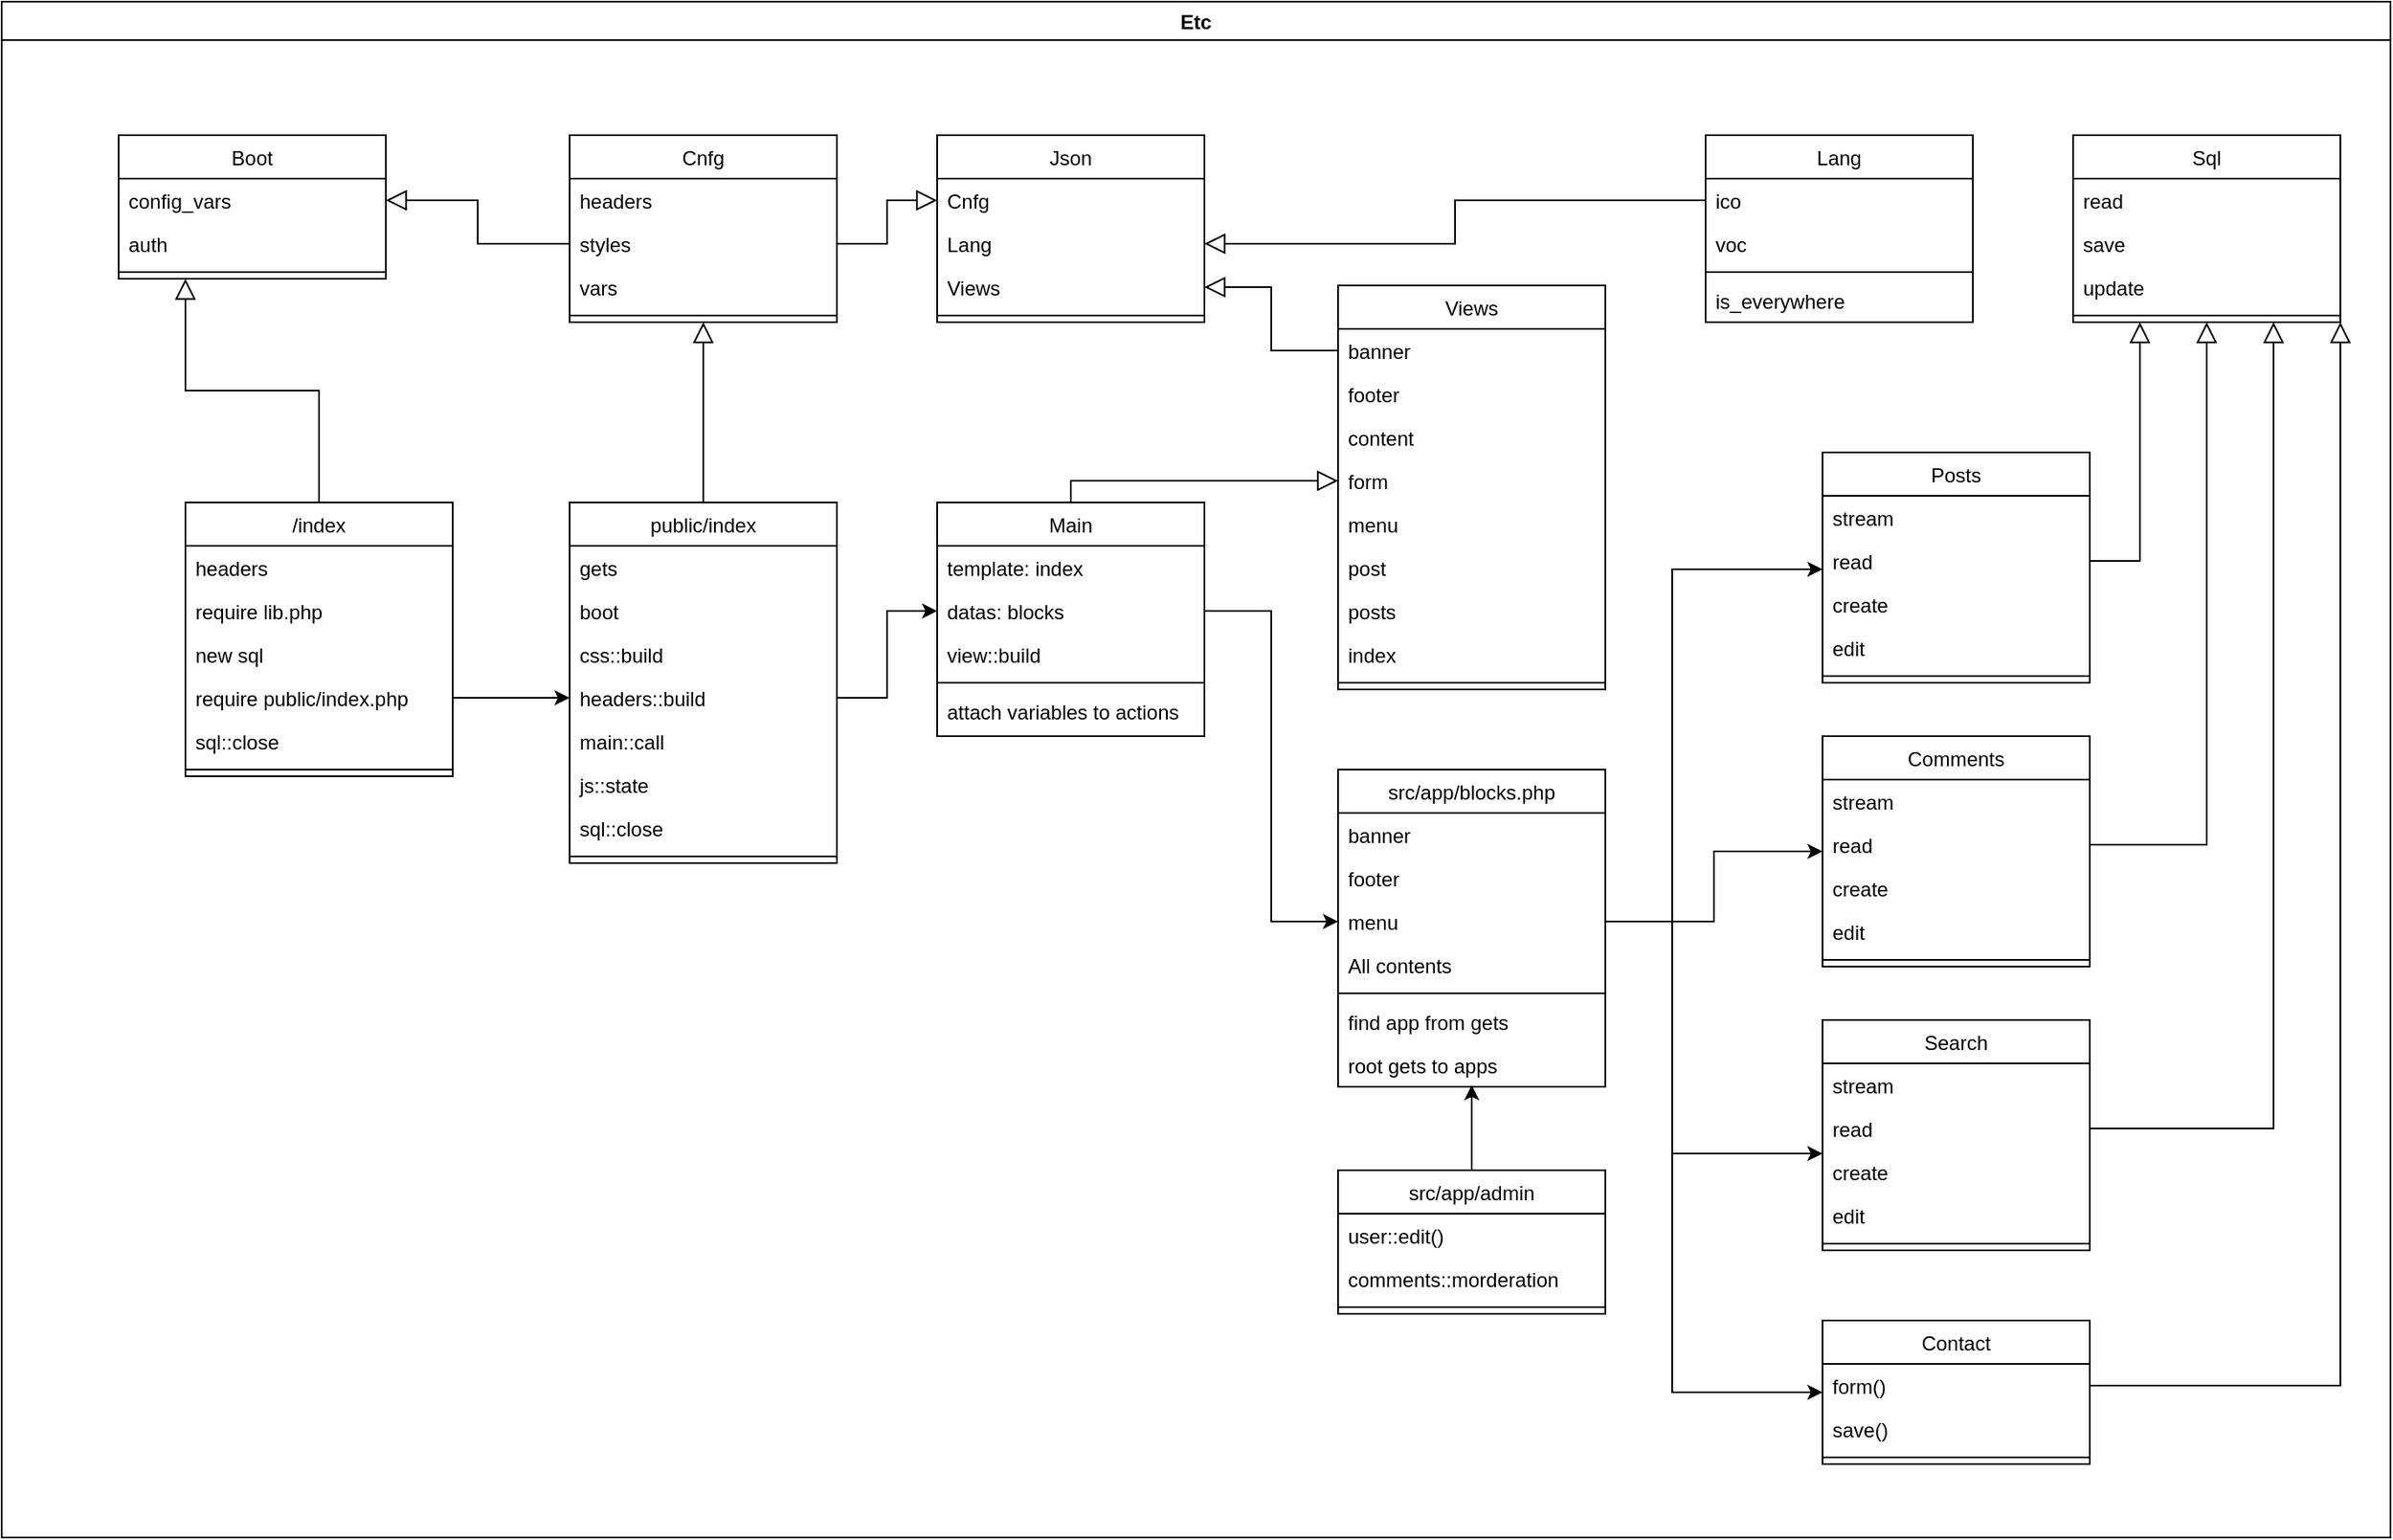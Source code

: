 <mxfile version="21.6.8" type="device">
  <diagram id="C5RBs43oDa-KdzZeNtuy" name="Page-1">
    <mxGraphModel dx="2598" dy="998" grid="1" gridSize="10" guides="1" tooltips="1" connect="1" arrows="1" fold="1" page="1" pageScale="1" pageWidth="827" pageHeight="1169" math="0" shadow="0">
      <root>
        <mxCell id="WIyWlLk6GJQsqaUBKTNV-0" />
        <mxCell id="WIyWlLk6GJQsqaUBKTNV-1" parent="WIyWlLk6GJQsqaUBKTNV-0" />
        <mxCell id="5dLH2-bOq6MJYjy3w7BF-143" value="/index" style="swimlane;fontStyle=0;align=center;verticalAlign=top;childLayout=stackLayout;horizontal=1;startSize=26;horizontalStack=0;resizeParent=1;resizeLast=0;collapsible=1;marginBottom=0;rounded=0;shadow=0;strokeWidth=1;" parent="WIyWlLk6GJQsqaUBKTNV-1" vertex="1">
          <mxGeometry x="-610" y="890" width="160" height="164" as="geometry">
            <mxRectangle x="550" y="140" width="160" height="26" as="alternateBounds" />
          </mxGeometry>
        </mxCell>
        <mxCell id="5dLH2-bOq6MJYjy3w7BF-144" value="headers" style="text;align=left;verticalAlign=top;spacingLeft=4;spacingRight=4;overflow=hidden;rotatable=0;points=[[0,0.5],[1,0.5]];portConstraint=eastwest;" parent="5dLH2-bOq6MJYjy3w7BF-143" vertex="1">
          <mxGeometry y="26" width="160" height="26" as="geometry" />
        </mxCell>
        <mxCell id="5dLH2-bOq6MJYjy3w7BF-145" value="require lib.php" style="text;align=left;verticalAlign=top;spacingLeft=4;spacingRight=4;overflow=hidden;rotatable=0;points=[[0,0.5],[1,0.5]];portConstraint=eastwest;" parent="5dLH2-bOq6MJYjy3w7BF-143" vertex="1">
          <mxGeometry y="52" width="160" height="26" as="geometry" />
        </mxCell>
        <mxCell id="5dLH2-bOq6MJYjy3w7BF-146" value="new sql" style="text;align=left;verticalAlign=top;spacingLeft=4;spacingRight=4;overflow=hidden;rotatable=0;points=[[0,0.5],[1,0.5]];portConstraint=eastwest;rounded=0;shadow=0;html=0;" parent="5dLH2-bOq6MJYjy3w7BF-143" vertex="1">
          <mxGeometry y="78" width="160" height="26" as="geometry" />
        </mxCell>
        <mxCell id="5dLH2-bOq6MJYjy3w7BF-147" value="require public/index.php" style="text;align=left;verticalAlign=top;spacingLeft=4;spacingRight=4;overflow=hidden;rotatable=0;points=[[0,0.5],[1,0.5]];portConstraint=eastwest;rounded=0;shadow=0;html=0;" parent="5dLH2-bOq6MJYjy3w7BF-143" vertex="1">
          <mxGeometry y="104" width="160" height="26" as="geometry" />
        </mxCell>
        <mxCell id="5dLH2-bOq6MJYjy3w7BF-160" value="sql::close" style="text;align=left;verticalAlign=top;spacingLeft=4;spacingRight=4;overflow=hidden;rotatable=0;points=[[0,0.5],[1,0.5]];portConstraint=eastwest;rounded=0;shadow=0;html=0;" parent="5dLH2-bOq6MJYjy3w7BF-143" vertex="1">
          <mxGeometry y="130" width="160" height="26" as="geometry" />
        </mxCell>
        <mxCell id="5dLH2-bOq6MJYjy3w7BF-152" value="" style="line;html=1;strokeWidth=1;align=left;verticalAlign=middle;spacingTop=-1;spacingLeft=3;spacingRight=3;rotatable=0;labelPosition=right;points=[];portConstraint=eastwest;" parent="5dLH2-bOq6MJYjy3w7BF-143" vertex="1">
          <mxGeometry y="156" width="160" height="8" as="geometry" />
        </mxCell>
        <mxCell id="5dLH2-bOq6MJYjy3w7BF-175" value="public/index" style="swimlane;fontStyle=0;align=center;verticalAlign=top;childLayout=stackLayout;horizontal=1;startSize=26;horizontalStack=0;resizeParent=1;resizeLast=0;collapsible=1;marginBottom=0;rounded=0;shadow=0;strokeWidth=1;" parent="WIyWlLk6GJQsqaUBKTNV-1" vertex="1">
          <mxGeometry x="-380" y="890" width="160" height="216" as="geometry">
            <mxRectangle x="550" y="140" width="160" height="26" as="alternateBounds" />
          </mxGeometry>
        </mxCell>
        <mxCell id="5dLH2-bOq6MJYjy3w7BF-176" value="gets" style="text;align=left;verticalAlign=top;spacingLeft=4;spacingRight=4;overflow=hidden;rotatable=0;points=[[0,0.5],[1,0.5]];portConstraint=eastwest;" parent="5dLH2-bOq6MJYjy3w7BF-175" vertex="1">
          <mxGeometry y="26" width="160" height="26" as="geometry" />
        </mxCell>
        <mxCell id="5dLH2-bOq6MJYjy3w7BF-177" value="boot" style="text;align=left;verticalAlign=top;spacingLeft=4;spacingRight=4;overflow=hidden;rotatable=0;points=[[0,0.5],[1,0.5]];portConstraint=eastwest;" parent="5dLH2-bOq6MJYjy3w7BF-175" vertex="1">
          <mxGeometry y="52" width="160" height="26" as="geometry" />
        </mxCell>
        <mxCell id="5dLH2-bOq6MJYjy3w7BF-178" value="css::build" style="text;align=left;verticalAlign=top;spacingLeft=4;spacingRight=4;overflow=hidden;rotatable=0;points=[[0,0.5],[1,0.5]];portConstraint=eastwest;rounded=0;shadow=0;html=0;" parent="5dLH2-bOq6MJYjy3w7BF-175" vertex="1">
          <mxGeometry y="78" width="160" height="26" as="geometry" />
        </mxCell>
        <mxCell id="5dLH2-bOq6MJYjy3w7BF-179" value="headers::build" style="text;align=left;verticalAlign=top;spacingLeft=4;spacingRight=4;overflow=hidden;rotatable=0;points=[[0,0.5],[1,0.5]];portConstraint=eastwest;rounded=0;shadow=0;html=0;" parent="5dLH2-bOq6MJYjy3w7BF-175" vertex="1">
          <mxGeometry y="104" width="160" height="26" as="geometry" />
        </mxCell>
        <mxCell id="5dLH2-bOq6MJYjy3w7BF-180" value="main::call" style="text;align=left;verticalAlign=top;spacingLeft=4;spacingRight=4;overflow=hidden;rotatable=0;points=[[0,0.5],[1,0.5]];portConstraint=eastwest;rounded=0;shadow=0;html=0;" parent="5dLH2-bOq6MJYjy3w7BF-175" vertex="1">
          <mxGeometry y="130" width="160" height="26" as="geometry" />
        </mxCell>
        <mxCell id="5dLH2-bOq6MJYjy3w7BF-181" value="js::state" style="text;align=left;verticalAlign=top;spacingLeft=4;spacingRight=4;overflow=hidden;rotatable=0;points=[[0,0.5],[1,0.5]];portConstraint=eastwest;rounded=0;shadow=0;html=0;" parent="5dLH2-bOq6MJYjy3w7BF-175" vertex="1">
          <mxGeometry y="156" width="160" height="26" as="geometry" />
        </mxCell>
        <mxCell id="5dLH2-bOq6MJYjy3w7BF-182" value="sql::close" style="text;align=left;verticalAlign=top;spacingLeft=4;spacingRight=4;overflow=hidden;rotatable=0;points=[[0,0.5],[1,0.5]];portConstraint=eastwest;rounded=0;shadow=0;html=0;" parent="5dLH2-bOq6MJYjy3w7BF-175" vertex="1">
          <mxGeometry y="182" width="160" height="26" as="geometry" />
        </mxCell>
        <mxCell id="5dLH2-bOq6MJYjy3w7BF-183" value="" style="line;html=1;strokeWidth=1;align=left;verticalAlign=middle;spacingTop=-1;spacingLeft=3;spacingRight=3;rotatable=0;labelPosition=right;points=[];portConstraint=eastwest;" parent="5dLH2-bOq6MJYjy3w7BF-175" vertex="1">
          <mxGeometry y="208" width="160" height="8" as="geometry" />
        </mxCell>
        <mxCell id="5dLH2-bOq6MJYjy3w7BF-184" value="Posts" style="swimlane;fontStyle=0;align=center;verticalAlign=top;childLayout=stackLayout;horizontal=1;startSize=26;horizontalStack=0;resizeParent=1;resizeLast=0;collapsible=1;marginBottom=0;rounded=0;shadow=0;strokeWidth=1;" parent="WIyWlLk6GJQsqaUBKTNV-1" vertex="1">
          <mxGeometry x="370" y="860" width="160" height="138" as="geometry">
            <mxRectangle x="550" y="140" width="160" height="26" as="alternateBounds" />
          </mxGeometry>
        </mxCell>
        <mxCell id="5dLH2-bOq6MJYjy3w7BF-185" value="stream" style="text;align=left;verticalAlign=top;spacingLeft=4;spacingRight=4;overflow=hidden;rotatable=0;points=[[0,0.5],[1,0.5]];portConstraint=eastwest;" parent="5dLH2-bOq6MJYjy3w7BF-184" vertex="1">
          <mxGeometry y="26" width="160" height="26" as="geometry" />
        </mxCell>
        <mxCell id="5dLH2-bOq6MJYjy3w7BF-215" value="read" style="text;align=left;verticalAlign=top;spacingLeft=4;spacingRight=4;overflow=hidden;rotatable=0;points=[[0,0.5],[1,0.5]];portConstraint=eastwest;" parent="5dLH2-bOq6MJYjy3w7BF-184" vertex="1">
          <mxGeometry y="52" width="160" height="26" as="geometry" />
        </mxCell>
        <mxCell id="5dLH2-bOq6MJYjy3w7BF-216" value="create" style="text;align=left;verticalAlign=top;spacingLeft=4;spacingRight=4;overflow=hidden;rotatable=0;points=[[0,0.5],[1,0.5]];portConstraint=eastwest;" parent="5dLH2-bOq6MJYjy3w7BF-184" vertex="1">
          <mxGeometry y="78" width="160" height="26" as="geometry" />
        </mxCell>
        <mxCell id="5dLH2-bOq6MJYjy3w7BF-217" value="edit" style="text;align=left;verticalAlign=top;spacingLeft=4;spacingRight=4;overflow=hidden;rotatable=0;points=[[0,0.5],[1,0.5]];portConstraint=eastwest;" parent="5dLH2-bOq6MJYjy3w7BF-184" vertex="1">
          <mxGeometry y="104" width="160" height="26" as="geometry" />
        </mxCell>
        <mxCell id="5dLH2-bOq6MJYjy3w7BF-187" value="" style="line;html=1;strokeWidth=1;align=left;verticalAlign=middle;spacingTop=-1;spacingLeft=3;spacingRight=3;rotatable=0;labelPosition=right;points=[];portConstraint=eastwest;" parent="5dLH2-bOq6MJYjy3w7BF-184" vertex="1">
          <mxGeometry y="130" width="160" height="8" as="geometry" />
        </mxCell>
        <mxCell id="5dLH2-bOq6MJYjy3w7BF-211" value="Contact" style="swimlane;fontStyle=0;align=center;verticalAlign=top;childLayout=stackLayout;horizontal=1;startSize=26;horizontalStack=0;resizeParent=1;resizeLast=0;collapsible=1;marginBottom=0;rounded=0;shadow=0;strokeWidth=1;" parent="WIyWlLk6GJQsqaUBKTNV-1" vertex="1">
          <mxGeometry x="370" y="1380" width="160" height="86" as="geometry">
            <mxRectangle x="550" y="140" width="160" height="26" as="alternateBounds" />
          </mxGeometry>
        </mxCell>
        <mxCell id="5dLH2-bOq6MJYjy3w7BF-212" value="form()" style="text;align=left;verticalAlign=top;spacingLeft=4;spacingRight=4;overflow=hidden;rotatable=0;points=[[0,0.5],[1,0.5]];portConstraint=eastwest;" parent="5dLH2-bOq6MJYjy3w7BF-211" vertex="1">
          <mxGeometry y="26" width="160" height="26" as="geometry" />
        </mxCell>
        <mxCell id="5dLH2-bOq6MJYjy3w7BF-213" value="save()" style="text;align=left;verticalAlign=top;spacingLeft=4;spacingRight=4;overflow=hidden;rotatable=0;points=[[0,0.5],[1,0.5]];portConstraint=eastwest;" parent="5dLH2-bOq6MJYjy3w7BF-211" vertex="1">
          <mxGeometry y="52" width="160" height="26" as="geometry" />
        </mxCell>
        <mxCell id="5dLH2-bOq6MJYjy3w7BF-214" value="" style="line;html=1;strokeWidth=1;align=left;verticalAlign=middle;spacingTop=-1;spacingLeft=3;spacingRight=3;rotatable=0;labelPosition=right;points=[];portConstraint=eastwest;" parent="5dLH2-bOq6MJYjy3w7BF-211" vertex="1">
          <mxGeometry y="78" width="160" height="8" as="geometry" />
        </mxCell>
        <mxCell id="5dLH2-bOq6MJYjy3w7BF-244" style="edgeStyle=orthogonalEdgeStyle;rounded=0;orthogonalLoop=1;jettySize=auto;html=1;exitX=1;exitY=0.5;exitDx=0;exitDy=0;entryX=0;entryY=0.5;entryDx=0;entryDy=0;" parent="WIyWlLk6GJQsqaUBKTNV-1" source="5dLH2-bOq6MJYjy3w7BF-179" target="5dLH2-bOq6MJYjy3w7BF-155" edge="1">
          <mxGeometry relative="1" as="geometry" />
        </mxCell>
        <mxCell id="5dLH2-bOq6MJYjy3w7BF-247" value="Comments" style="swimlane;fontStyle=0;align=center;verticalAlign=top;childLayout=stackLayout;horizontal=1;startSize=26;horizontalStack=0;resizeParent=1;resizeLast=0;collapsible=1;marginBottom=0;rounded=0;shadow=0;strokeWidth=1;" parent="WIyWlLk6GJQsqaUBKTNV-1" vertex="1">
          <mxGeometry x="370" y="1030" width="160" height="138" as="geometry">
            <mxRectangle x="550" y="140" width="160" height="26" as="alternateBounds" />
          </mxGeometry>
        </mxCell>
        <mxCell id="5dLH2-bOq6MJYjy3w7BF-248" value="stream" style="text;align=left;verticalAlign=top;spacingLeft=4;spacingRight=4;overflow=hidden;rotatable=0;points=[[0,0.5],[1,0.5]];portConstraint=eastwest;" parent="5dLH2-bOq6MJYjy3w7BF-247" vertex="1">
          <mxGeometry y="26" width="160" height="26" as="geometry" />
        </mxCell>
        <mxCell id="5dLH2-bOq6MJYjy3w7BF-249" value="read" style="text;align=left;verticalAlign=top;spacingLeft=4;spacingRight=4;overflow=hidden;rotatable=0;points=[[0,0.5],[1,0.5]];portConstraint=eastwest;" parent="5dLH2-bOq6MJYjy3w7BF-247" vertex="1">
          <mxGeometry y="52" width="160" height="26" as="geometry" />
        </mxCell>
        <mxCell id="5dLH2-bOq6MJYjy3w7BF-250" value="create" style="text;align=left;verticalAlign=top;spacingLeft=4;spacingRight=4;overflow=hidden;rotatable=0;points=[[0,0.5],[1,0.5]];portConstraint=eastwest;" parent="5dLH2-bOq6MJYjy3w7BF-247" vertex="1">
          <mxGeometry y="78" width="160" height="26" as="geometry" />
        </mxCell>
        <mxCell id="5dLH2-bOq6MJYjy3w7BF-251" value="edit" style="text;align=left;verticalAlign=top;spacingLeft=4;spacingRight=4;overflow=hidden;rotatable=0;points=[[0,0.5],[1,0.5]];portConstraint=eastwest;" parent="5dLH2-bOq6MJYjy3w7BF-247" vertex="1">
          <mxGeometry y="104" width="160" height="26" as="geometry" />
        </mxCell>
        <mxCell id="5dLH2-bOq6MJYjy3w7BF-252" value="" style="line;html=1;strokeWidth=1;align=left;verticalAlign=middle;spacingTop=-1;spacingLeft=3;spacingRight=3;rotatable=0;labelPosition=right;points=[];portConstraint=eastwest;" parent="5dLH2-bOq6MJYjy3w7BF-247" vertex="1">
          <mxGeometry y="130" width="160" height="8" as="geometry" />
        </mxCell>
        <mxCell id="5dLH2-bOq6MJYjy3w7BF-253" value="Search" style="swimlane;fontStyle=0;align=center;verticalAlign=top;childLayout=stackLayout;horizontal=1;startSize=26;horizontalStack=0;resizeParent=1;resizeLast=0;collapsible=1;marginBottom=0;rounded=0;shadow=0;strokeWidth=1;" parent="WIyWlLk6GJQsqaUBKTNV-1" vertex="1">
          <mxGeometry x="370" y="1200" width="160" height="138" as="geometry">
            <mxRectangle x="550" y="140" width="160" height="26" as="alternateBounds" />
          </mxGeometry>
        </mxCell>
        <mxCell id="5dLH2-bOq6MJYjy3w7BF-254" value="stream" style="text;align=left;verticalAlign=top;spacingLeft=4;spacingRight=4;overflow=hidden;rotatable=0;points=[[0,0.5],[1,0.5]];portConstraint=eastwest;" parent="5dLH2-bOq6MJYjy3w7BF-253" vertex="1">
          <mxGeometry y="26" width="160" height="26" as="geometry" />
        </mxCell>
        <mxCell id="5dLH2-bOq6MJYjy3w7BF-255" value="read" style="text;align=left;verticalAlign=top;spacingLeft=4;spacingRight=4;overflow=hidden;rotatable=0;points=[[0,0.5],[1,0.5]];portConstraint=eastwest;" parent="5dLH2-bOq6MJYjy3w7BF-253" vertex="1">
          <mxGeometry y="52" width="160" height="26" as="geometry" />
        </mxCell>
        <mxCell id="5dLH2-bOq6MJYjy3w7BF-256" value="create" style="text;align=left;verticalAlign=top;spacingLeft=4;spacingRight=4;overflow=hidden;rotatable=0;points=[[0,0.5],[1,0.5]];portConstraint=eastwest;" parent="5dLH2-bOq6MJYjy3w7BF-253" vertex="1">
          <mxGeometry y="78" width="160" height="26" as="geometry" />
        </mxCell>
        <mxCell id="5dLH2-bOq6MJYjy3w7BF-257" value="edit" style="text;align=left;verticalAlign=top;spacingLeft=4;spacingRight=4;overflow=hidden;rotatable=0;points=[[0,0.5],[1,0.5]];portConstraint=eastwest;" parent="5dLH2-bOq6MJYjy3w7BF-253" vertex="1">
          <mxGeometry y="104" width="160" height="26" as="geometry" />
        </mxCell>
        <mxCell id="5dLH2-bOq6MJYjy3w7BF-258" value="" style="line;html=1;strokeWidth=1;align=left;verticalAlign=middle;spacingTop=-1;spacingLeft=3;spacingRight=3;rotatable=0;labelPosition=right;points=[];portConstraint=eastwest;" parent="5dLH2-bOq6MJYjy3w7BF-253" vertex="1">
          <mxGeometry y="130" width="160" height="8" as="geometry" />
        </mxCell>
        <mxCell id="5dLH2-bOq6MJYjy3w7BF-272" value="Etc" style="swimlane;" parent="WIyWlLk6GJQsqaUBKTNV-1" vertex="1">
          <mxGeometry x="-720" y="590" width="1430" height="920" as="geometry" />
        </mxCell>
        <mxCell id="5dLH2-bOq6MJYjy3w7BF-193" value="Cnfg" style="swimlane;fontStyle=0;align=center;verticalAlign=top;childLayout=stackLayout;horizontal=1;startSize=26;horizontalStack=0;resizeParent=1;resizeLast=0;collapsible=1;marginBottom=0;rounded=0;shadow=0;strokeWidth=1;" parent="5dLH2-bOq6MJYjy3w7BF-272" vertex="1">
          <mxGeometry x="340" y="80" width="160" height="112" as="geometry">
            <mxRectangle x="550" y="140" width="160" height="26" as="alternateBounds" />
          </mxGeometry>
        </mxCell>
        <mxCell id="5dLH2-bOq6MJYjy3w7BF-194" value="headers" style="text;align=left;verticalAlign=top;spacingLeft=4;spacingRight=4;overflow=hidden;rotatable=0;points=[[0,0.5],[1,0.5]];portConstraint=eastwest;" parent="5dLH2-bOq6MJYjy3w7BF-193" vertex="1">
          <mxGeometry y="26" width="160" height="26" as="geometry" />
        </mxCell>
        <mxCell id="5dLH2-bOq6MJYjy3w7BF-195" value="styles" style="text;align=left;verticalAlign=top;spacingLeft=4;spacingRight=4;overflow=hidden;rotatable=0;points=[[0,0.5],[1,0.5]];portConstraint=eastwest;" parent="5dLH2-bOq6MJYjy3w7BF-193" vertex="1">
          <mxGeometry y="52" width="160" height="26" as="geometry" />
        </mxCell>
        <mxCell id="5dLH2-bOq6MJYjy3w7BF-196" value="vars" style="text;align=left;verticalAlign=top;spacingLeft=4;spacingRight=4;overflow=hidden;rotatable=0;points=[[0,0.5],[1,0.5]];portConstraint=eastwest;" parent="5dLH2-bOq6MJYjy3w7BF-193" vertex="1">
          <mxGeometry y="78" width="160" height="26" as="geometry" />
        </mxCell>
        <mxCell id="5dLH2-bOq6MJYjy3w7BF-198" value="" style="line;html=1;strokeWidth=1;align=left;verticalAlign=middle;spacingTop=-1;spacingLeft=3;spacingRight=3;rotatable=0;labelPosition=right;points=[];portConstraint=eastwest;" parent="5dLH2-bOq6MJYjy3w7BF-193" vertex="1">
          <mxGeometry y="104" width="160" height="8" as="geometry" />
        </mxCell>
        <mxCell id="5dLH2-bOq6MJYjy3w7BF-201" value="Boot" style="swimlane;fontStyle=0;align=center;verticalAlign=top;childLayout=stackLayout;horizontal=1;startSize=26;horizontalStack=0;resizeParent=1;resizeLast=0;collapsible=1;marginBottom=0;rounded=0;shadow=0;strokeWidth=1;" parent="5dLH2-bOq6MJYjy3w7BF-272" vertex="1">
          <mxGeometry x="70" y="80" width="160" height="86" as="geometry">
            <mxRectangle x="550" y="140" width="160" height="26" as="alternateBounds" />
          </mxGeometry>
        </mxCell>
        <mxCell id="5dLH2-bOq6MJYjy3w7BF-202" value="config_vars" style="text;align=left;verticalAlign=top;spacingLeft=4;spacingRight=4;overflow=hidden;rotatable=0;points=[[0,0.5],[1,0.5]];portConstraint=eastwest;" parent="5dLH2-bOq6MJYjy3w7BF-201" vertex="1">
          <mxGeometry y="26" width="160" height="26" as="geometry" />
        </mxCell>
        <mxCell id="5dLH2-bOq6MJYjy3w7BF-203" value="auth" style="text;align=left;verticalAlign=top;spacingLeft=4;spacingRight=4;overflow=hidden;rotatable=0;points=[[0,0.5],[1,0.5]];portConstraint=eastwest;" parent="5dLH2-bOq6MJYjy3w7BF-201" vertex="1">
          <mxGeometry y="52" width="160" height="26" as="geometry" />
        </mxCell>
        <mxCell id="5dLH2-bOq6MJYjy3w7BF-206" value="" style="line;html=1;strokeWidth=1;align=left;verticalAlign=middle;spacingTop=-1;spacingLeft=3;spacingRight=3;rotatable=0;labelPosition=right;points=[];portConstraint=eastwest;" parent="5dLH2-bOq6MJYjy3w7BF-201" vertex="1">
          <mxGeometry y="78" width="160" height="8" as="geometry" />
        </mxCell>
        <mxCell id="gA1dtkjQvWWBu2WxYhhr-3" value="" style="endArrow=block;endSize=10;endFill=0;shadow=0;strokeWidth=1;rounded=0;edgeStyle=orthogonalEdgeStyle;elbow=vertical;exitX=0;exitY=0.5;exitDx=0;exitDy=0;entryX=1;entryY=0.5;entryDx=0;entryDy=0;" edge="1" parent="5dLH2-bOq6MJYjy3w7BF-272" source="5dLH2-bOq6MJYjy3w7BF-195" target="5dLH2-bOq6MJYjy3w7BF-202">
          <mxGeometry width="160" relative="1" as="geometry">
            <mxPoint x="236" y="-51" as="sourcePoint" />
            <mxPoint x="70" y="-183" as="targetPoint" />
          </mxGeometry>
        </mxCell>
        <mxCell id="gA1dtkjQvWWBu2WxYhhr-6" value="Json" style="swimlane;fontStyle=0;align=center;verticalAlign=top;childLayout=stackLayout;horizontal=1;startSize=26;horizontalStack=0;resizeParent=1;resizeLast=0;collapsible=1;marginBottom=0;rounded=0;shadow=0;strokeWidth=1;" vertex="1" parent="5dLH2-bOq6MJYjy3w7BF-272">
          <mxGeometry x="560" y="80" width="160" height="112" as="geometry">
            <mxRectangle x="550" y="140" width="160" height="26" as="alternateBounds" />
          </mxGeometry>
        </mxCell>
        <mxCell id="gA1dtkjQvWWBu2WxYhhr-7" value="Cnfg" style="text;align=left;verticalAlign=top;spacingLeft=4;spacingRight=4;overflow=hidden;rotatable=0;points=[[0,0.5],[1,0.5]];portConstraint=eastwest;" vertex="1" parent="gA1dtkjQvWWBu2WxYhhr-6">
          <mxGeometry y="26" width="160" height="26" as="geometry" />
        </mxCell>
        <mxCell id="gA1dtkjQvWWBu2WxYhhr-20" value="Lang" style="text;align=left;verticalAlign=top;spacingLeft=4;spacingRight=4;overflow=hidden;rotatable=0;points=[[0,0.5],[1,0.5]];portConstraint=eastwest;" vertex="1" parent="gA1dtkjQvWWBu2WxYhhr-6">
          <mxGeometry y="52" width="160" height="26" as="geometry" />
        </mxCell>
        <mxCell id="gA1dtkjQvWWBu2WxYhhr-21" value="Views" style="text;align=left;verticalAlign=top;spacingLeft=4;spacingRight=4;overflow=hidden;rotatable=0;points=[[0,0.5],[1,0.5]];portConstraint=eastwest;" vertex="1" parent="gA1dtkjQvWWBu2WxYhhr-6">
          <mxGeometry y="78" width="160" height="26" as="geometry" />
        </mxCell>
        <mxCell id="gA1dtkjQvWWBu2WxYhhr-8" value="" style="line;html=1;strokeWidth=1;align=left;verticalAlign=middle;spacingTop=-1;spacingLeft=3;spacingRight=3;rotatable=0;labelPosition=right;points=[];portConstraint=eastwest;" vertex="1" parent="gA1dtkjQvWWBu2WxYhhr-6">
          <mxGeometry y="104" width="160" height="8" as="geometry" />
        </mxCell>
        <mxCell id="gA1dtkjQvWWBu2WxYhhr-38" style="edgeStyle=orthogonalEdgeStyle;rounded=0;orthogonalLoop=1;jettySize=auto;html=1;entryX=0.5;entryY=0.962;entryDx=0;entryDy=0;entryPerimeter=0;" edge="1" parent="5dLH2-bOq6MJYjy3w7BF-272" source="gA1dtkjQvWWBu2WxYhhr-9" target="5dLH2-bOq6MJYjy3w7BF-186">
          <mxGeometry relative="1" as="geometry" />
        </mxCell>
        <mxCell id="gA1dtkjQvWWBu2WxYhhr-9" value="src/app/admin" style="swimlane;fontStyle=0;align=center;verticalAlign=top;childLayout=stackLayout;horizontal=1;startSize=26;horizontalStack=0;resizeParent=1;resizeLast=0;collapsible=1;marginBottom=0;rounded=0;shadow=0;strokeWidth=1;" vertex="1" parent="5dLH2-bOq6MJYjy3w7BF-272">
          <mxGeometry x="800" y="700" width="160" height="86" as="geometry">
            <mxRectangle x="550" y="140" width="160" height="26" as="alternateBounds" />
          </mxGeometry>
        </mxCell>
        <mxCell id="gA1dtkjQvWWBu2WxYhhr-10" value="user::edit()" style="text;align=left;verticalAlign=top;spacingLeft=4;spacingRight=4;overflow=hidden;rotatable=0;points=[[0,0.5],[1,0.5]];portConstraint=eastwest;" vertex="1" parent="gA1dtkjQvWWBu2WxYhhr-9">
          <mxGeometry y="26" width="160" height="26" as="geometry" />
        </mxCell>
        <mxCell id="gA1dtkjQvWWBu2WxYhhr-11" value="comments::morderation" style="text;align=left;verticalAlign=top;spacingLeft=4;spacingRight=4;overflow=hidden;rotatable=0;points=[[0,0.5],[1,0.5]];portConstraint=eastwest;" vertex="1" parent="gA1dtkjQvWWBu2WxYhhr-9">
          <mxGeometry y="52" width="160" height="26" as="geometry" />
        </mxCell>
        <mxCell id="gA1dtkjQvWWBu2WxYhhr-12" value="" style="line;html=1;strokeWidth=1;align=left;verticalAlign=middle;spacingTop=-1;spacingLeft=3;spacingRight=3;rotatable=0;labelPosition=right;points=[];portConstraint=eastwest;" vertex="1" parent="gA1dtkjQvWWBu2WxYhhr-9">
          <mxGeometry y="78" width="160" height="8" as="geometry" />
        </mxCell>
        <mxCell id="5dLH2-bOq6MJYjy3w7BF-163" value="src/app/blocks.php" style="swimlane;fontStyle=0;align=center;verticalAlign=top;childLayout=stackLayout;horizontal=1;startSize=26;horizontalStack=0;resizeParent=1;resizeLast=0;collapsible=1;marginBottom=0;rounded=0;shadow=0;strokeWidth=1;" parent="5dLH2-bOq6MJYjy3w7BF-272" vertex="1">
          <mxGeometry x="800" y="460" width="160" height="190" as="geometry">
            <mxRectangle x="550" y="140" width="160" height="26" as="alternateBounds" />
          </mxGeometry>
        </mxCell>
        <mxCell id="5dLH2-bOq6MJYjy3w7BF-165" value="banner" style="text;align=left;verticalAlign=top;spacingLeft=4;spacingRight=4;overflow=hidden;rotatable=0;points=[[0,0.5],[1,0.5]];portConstraint=eastwest;" parent="5dLH2-bOq6MJYjy3w7BF-163" vertex="1">
          <mxGeometry y="26" width="160" height="26" as="geometry" />
        </mxCell>
        <mxCell id="5dLH2-bOq6MJYjy3w7BF-189" value="footer" style="text;align=left;verticalAlign=top;spacingLeft=4;spacingRight=4;overflow=hidden;rotatable=0;points=[[0,0.5],[1,0.5]];portConstraint=eastwest;" parent="5dLH2-bOq6MJYjy3w7BF-163" vertex="1">
          <mxGeometry y="52" width="160" height="26" as="geometry" />
        </mxCell>
        <mxCell id="5dLH2-bOq6MJYjy3w7BF-191" value="menu" style="text;align=left;verticalAlign=top;spacingLeft=4;spacingRight=4;overflow=hidden;rotatable=0;points=[[0,0.5],[1,0.5]];portConstraint=eastwest;" parent="5dLH2-bOq6MJYjy3w7BF-163" vertex="1">
          <mxGeometry y="78" width="160" height="26" as="geometry" />
        </mxCell>
        <mxCell id="5dLH2-bOq6MJYjy3w7BF-192" value="All contents" style="text;align=left;verticalAlign=top;spacingLeft=4;spacingRight=4;overflow=hidden;rotatable=0;points=[[0,0.5],[1,0.5]];portConstraint=eastwest;" parent="5dLH2-bOq6MJYjy3w7BF-163" vertex="1">
          <mxGeometry y="104" width="160" height="26" as="geometry" />
        </mxCell>
        <mxCell id="5dLH2-bOq6MJYjy3w7BF-167" value="" style="line;html=1;strokeWidth=1;align=left;verticalAlign=middle;spacingTop=-1;spacingLeft=3;spacingRight=3;rotatable=0;labelPosition=right;points=[];portConstraint=eastwest;" parent="5dLH2-bOq6MJYjy3w7BF-163" vertex="1">
          <mxGeometry y="130" width="160" height="8" as="geometry" />
        </mxCell>
        <mxCell id="5dLH2-bOq6MJYjy3w7BF-164" value="find app from gets" style="text;align=left;verticalAlign=top;spacingLeft=4;spacingRight=4;overflow=hidden;rotatable=0;points=[[0,0.5],[1,0.5]];portConstraint=eastwest;" parent="5dLH2-bOq6MJYjy3w7BF-163" vertex="1">
          <mxGeometry y="138" width="160" height="26" as="geometry" />
        </mxCell>
        <mxCell id="5dLH2-bOq6MJYjy3w7BF-186" value="root gets to apps" style="text;align=left;verticalAlign=top;spacingLeft=4;spacingRight=4;overflow=hidden;rotatable=0;points=[[0,0.5],[1,0.5]];portConstraint=eastwest;" parent="5dLH2-bOq6MJYjy3w7BF-163" vertex="1">
          <mxGeometry y="164" width="160" height="26" as="geometry" />
        </mxCell>
        <mxCell id="5dLH2-bOq6MJYjy3w7BF-222" value="Views" style="swimlane;fontStyle=0;align=center;verticalAlign=top;childLayout=stackLayout;horizontal=1;startSize=26;horizontalStack=0;resizeParent=1;resizeLast=0;collapsible=1;marginBottom=0;rounded=0;shadow=0;strokeWidth=1;" parent="5dLH2-bOq6MJYjy3w7BF-272" vertex="1">
          <mxGeometry x="800" y="170" width="160" height="242" as="geometry">
            <mxRectangle x="550" y="140" width="160" height="26" as="alternateBounds" />
          </mxGeometry>
        </mxCell>
        <mxCell id="5dLH2-bOq6MJYjy3w7BF-223" value="banner" style="text;align=left;verticalAlign=top;spacingLeft=4;spacingRight=4;overflow=hidden;rotatable=0;points=[[0,0.5],[1,0.5]];portConstraint=eastwest;" parent="5dLH2-bOq6MJYjy3w7BF-222" vertex="1">
          <mxGeometry y="26" width="160" height="26" as="geometry" />
        </mxCell>
        <mxCell id="5dLH2-bOq6MJYjy3w7BF-224" value="footer" style="text;align=left;verticalAlign=top;spacingLeft=4;spacingRight=4;overflow=hidden;rotatable=0;points=[[0,0.5],[1,0.5]];portConstraint=eastwest;" parent="5dLH2-bOq6MJYjy3w7BF-222" vertex="1">
          <mxGeometry y="52" width="160" height="26" as="geometry" />
        </mxCell>
        <mxCell id="5dLH2-bOq6MJYjy3w7BF-228" value="content" style="text;align=left;verticalAlign=top;spacingLeft=4;spacingRight=4;overflow=hidden;rotatable=0;points=[[0,0.5],[1,0.5]];portConstraint=eastwest;" parent="5dLH2-bOq6MJYjy3w7BF-222" vertex="1">
          <mxGeometry y="78" width="160" height="26" as="geometry" />
        </mxCell>
        <mxCell id="5dLH2-bOq6MJYjy3w7BF-230" value="form" style="text;align=left;verticalAlign=top;spacingLeft=4;spacingRight=4;overflow=hidden;rotatable=0;points=[[0,0.5],[1,0.5]];portConstraint=eastwest;" parent="5dLH2-bOq6MJYjy3w7BF-222" vertex="1">
          <mxGeometry y="104" width="160" height="26" as="geometry" />
        </mxCell>
        <mxCell id="5dLH2-bOq6MJYjy3w7BF-226" value="menu" style="text;align=left;verticalAlign=top;spacingLeft=4;spacingRight=4;overflow=hidden;rotatable=0;points=[[0,0.5],[1,0.5]];portConstraint=eastwest;" parent="5dLH2-bOq6MJYjy3w7BF-222" vertex="1">
          <mxGeometry y="130" width="160" height="26" as="geometry" />
        </mxCell>
        <mxCell id="5dLH2-bOq6MJYjy3w7BF-232" value="post" style="text;align=left;verticalAlign=top;spacingLeft=4;spacingRight=4;overflow=hidden;rotatable=0;points=[[0,0.5],[1,0.5]];portConstraint=eastwest;" parent="5dLH2-bOq6MJYjy3w7BF-222" vertex="1">
          <mxGeometry y="156" width="160" height="26" as="geometry" />
        </mxCell>
        <mxCell id="5dLH2-bOq6MJYjy3w7BF-229" value="posts" style="text;align=left;verticalAlign=top;spacingLeft=4;spacingRight=4;overflow=hidden;rotatable=0;points=[[0,0.5],[1,0.5]];portConstraint=eastwest;" parent="5dLH2-bOq6MJYjy3w7BF-222" vertex="1">
          <mxGeometry y="182" width="160" height="26" as="geometry" />
        </mxCell>
        <mxCell id="5dLH2-bOq6MJYjy3w7BF-227" value="index" style="text;align=left;verticalAlign=top;spacingLeft=4;spacingRight=4;overflow=hidden;rotatable=0;points=[[0,0.5],[1,0.5]];portConstraint=eastwest;" parent="5dLH2-bOq6MJYjy3w7BF-222" vertex="1">
          <mxGeometry y="208" width="160" height="26" as="geometry" />
        </mxCell>
        <mxCell id="5dLH2-bOq6MJYjy3w7BF-225" value="" style="line;html=1;strokeWidth=1;align=left;verticalAlign=middle;spacingTop=-1;spacingLeft=3;spacingRight=3;rotatable=0;labelPosition=right;points=[];portConstraint=eastwest;" parent="5dLH2-bOq6MJYjy3w7BF-222" vertex="1">
          <mxGeometry y="234" width="160" height="8" as="geometry" />
        </mxCell>
        <mxCell id="5dLH2-bOq6MJYjy3w7BF-153" value="Main" style="swimlane;fontStyle=0;align=center;verticalAlign=top;childLayout=stackLayout;horizontal=1;startSize=26;horizontalStack=0;resizeParent=1;resizeLast=0;collapsible=1;marginBottom=0;rounded=0;shadow=0;strokeWidth=1;" parent="5dLH2-bOq6MJYjy3w7BF-272" vertex="1">
          <mxGeometry x="560" y="300" width="160" height="140" as="geometry">
            <mxRectangle x="550" y="140" width="160" height="26" as="alternateBounds" />
          </mxGeometry>
        </mxCell>
        <mxCell id="5dLH2-bOq6MJYjy3w7BF-154" value="template: index" style="text;align=left;verticalAlign=top;spacingLeft=4;spacingRight=4;overflow=hidden;rotatable=0;points=[[0,0.5],[1,0.5]];portConstraint=eastwest;" parent="5dLH2-bOq6MJYjy3w7BF-153" vertex="1">
          <mxGeometry y="26" width="160" height="26" as="geometry" />
        </mxCell>
        <mxCell id="5dLH2-bOq6MJYjy3w7BF-155" value="datas: blocks" style="text;align=left;verticalAlign=top;spacingLeft=4;spacingRight=4;overflow=hidden;rotatable=0;points=[[0,0.5],[1,0.5]];portConstraint=eastwest;" parent="5dLH2-bOq6MJYjy3w7BF-153" vertex="1">
          <mxGeometry y="52" width="160" height="26" as="geometry" />
        </mxCell>
        <mxCell id="5dLH2-bOq6MJYjy3w7BF-156" value="view::build" style="text;align=left;verticalAlign=top;spacingLeft=4;spacingRight=4;overflow=hidden;rotatable=0;points=[[0,0.5],[1,0.5]];portConstraint=eastwest;rounded=0;shadow=0;html=0;" parent="5dLH2-bOq6MJYjy3w7BF-153" vertex="1">
          <mxGeometry y="78" width="160" height="26" as="geometry" />
        </mxCell>
        <mxCell id="5dLH2-bOq6MJYjy3w7BF-162" value="" style="line;html=1;strokeWidth=1;align=left;verticalAlign=middle;spacingTop=-1;spacingLeft=3;spacingRight=3;rotatable=0;labelPosition=right;points=[];portConstraint=eastwest;" parent="5dLH2-bOq6MJYjy3w7BF-153" vertex="1">
          <mxGeometry y="104" width="160" height="8" as="geometry" />
        </mxCell>
        <mxCell id="5dLH2-bOq6MJYjy3w7BF-157" value="attach variables to actions" style="text;align=left;verticalAlign=top;spacingLeft=4;spacingRight=4;overflow=hidden;rotatable=0;points=[[0,0.5],[1,0.5]];portConstraint=eastwest;rounded=0;shadow=0;html=0;" parent="5dLH2-bOq6MJYjy3w7BF-153" vertex="1">
          <mxGeometry y="112" width="160" height="26" as="geometry" />
        </mxCell>
        <mxCell id="gA1dtkjQvWWBu2WxYhhr-13" value="" style="endArrow=block;endSize=10;endFill=0;shadow=0;strokeWidth=1;rounded=0;edgeStyle=orthogonalEdgeStyle;elbow=vertical;exitX=0;exitY=0.5;exitDx=0;exitDy=0;entryX=1;entryY=0.5;entryDx=0;entryDy=0;" edge="1" parent="5dLH2-bOq6MJYjy3w7BF-272" source="5dLH2-bOq6MJYjy3w7BF-223" target="gA1dtkjQvWWBu2WxYhhr-21">
          <mxGeometry width="160" relative="1" as="geometry">
            <mxPoint x="690" y="236" as="sourcePoint" />
            <mxPoint x="580" y="210" as="targetPoint" />
          </mxGeometry>
        </mxCell>
        <mxCell id="gA1dtkjQvWWBu2WxYhhr-14" value="Sql" style="swimlane;fontStyle=0;align=center;verticalAlign=top;childLayout=stackLayout;horizontal=1;startSize=26;horizontalStack=0;resizeParent=1;resizeLast=0;collapsible=1;marginBottom=0;rounded=0;shadow=0;strokeWidth=1;" vertex="1" parent="5dLH2-bOq6MJYjy3w7BF-272">
          <mxGeometry x="1240" y="80" width="160" height="112" as="geometry">
            <mxRectangle x="550" y="140" width="160" height="26" as="alternateBounds" />
          </mxGeometry>
        </mxCell>
        <mxCell id="gA1dtkjQvWWBu2WxYhhr-15" value="read" style="text;align=left;verticalAlign=top;spacingLeft=4;spacingRight=4;overflow=hidden;rotatable=0;points=[[0,0.5],[1,0.5]];portConstraint=eastwest;" vertex="1" parent="gA1dtkjQvWWBu2WxYhhr-14">
          <mxGeometry y="26" width="160" height="26" as="geometry" />
        </mxCell>
        <mxCell id="gA1dtkjQvWWBu2WxYhhr-18" value="save" style="text;align=left;verticalAlign=top;spacingLeft=4;spacingRight=4;overflow=hidden;rotatable=0;points=[[0,0.5],[1,0.5]];portConstraint=eastwest;" vertex="1" parent="gA1dtkjQvWWBu2WxYhhr-14">
          <mxGeometry y="52" width="160" height="26" as="geometry" />
        </mxCell>
        <mxCell id="gA1dtkjQvWWBu2WxYhhr-19" value="update" style="text;align=left;verticalAlign=top;spacingLeft=4;spacingRight=4;overflow=hidden;rotatable=0;points=[[0,0.5],[1,0.5]];portConstraint=eastwest;" vertex="1" parent="gA1dtkjQvWWBu2WxYhhr-14">
          <mxGeometry y="78" width="160" height="26" as="geometry" />
        </mxCell>
        <mxCell id="gA1dtkjQvWWBu2WxYhhr-16" value="" style="line;html=1;strokeWidth=1;align=left;verticalAlign=middle;spacingTop=-1;spacingLeft=3;spacingRight=3;rotatable=0;labelPosition=right;points=[];portConstraint=eastwest;" vertex="1" parent="gA1dtkjQvWWBu2WxYhhr-14">
          <mxGeometry y="104" width="160" height="8" as="geometry" />
        </mxCell>
        <mxCell id="gA1dtkjQvWWBu2WxYhhr-23" value="" style="endArrow=block;endSize=10;endFill=0;shadow=0;strokeWidth=1;rounded=0;edgeStyle=orthogonalEdgeStyle;elbow=vertical;exitX=1;exitY=0.5;exitDx=0;exitDy=0;entryX=0;entryY=0.5;entryDx=0;entryDy=0;" edge="1" parent="5dLH2-bOq6MJYjy3w7BF-272" source="5dLH2-bOq6MJYjy3w7BF-195" target="gA1dtkjQvWWBu2WxYhhr-7">
          <mxGeometry width="160" relative="1" as="geometry">
            <mxPoint x="350" y="155" as="sourcePoint" />
            <mxPoint x="240" y="129" as="targetPoint" />
          </mxGeometry>
        </mxCell>
        <mxCell id="5dLH2-bOq6MJYjy3w7BF-218" value="Lang" style="swimlane;fontStyle=0;align=center;verticalAlign=top;childLayout=stackLayout;horizontal=1;startSize=26;horizontalStack=0;resizeParent=1;resizeLast=0;collapsible=1;marginBottom=0;rounded=0;shadow=0;strokeWidth=1;" parent="5dLH2-bOq6MJYjy3w7BF-272" vertex="1">
          <mxGeometry x="1020" y="80" width="160" height="112" as="geometry">
            <mxRectangle x="550" y="140" width="160" height="26" as="alternateBounds" />
          </mxGeometry>
        </mxCell>
        <mxCell id="5dLH2-bOq6MJYjy3w7BF-219" value="ico" style="text;align=left;verticalAlign=top;spacingLeft=4;spacingRight=4;overflow=hidden;rotatable=0;points=[[0,0.5],[1,0.5]];portConstraint=eastwest;" parent="5dLH2-bOq6MJYjy3w7BF-218" vertex="1">
          <mxGeometry y="26" width="160" height="26" as="geometry" />
        </mxCell>
        <mxCell id="5dLH2-bOq6MJYjy3w7BF-220" value="voc" style="text;align=left;verticalAlign=top;spacingLeft=4;spacingRight=4;overflow=hidden;rotatable=0;points=[[0,0.5],[1,0.5]];portConstraint=eastwest;" parent="5dLH2-bOq6MJYjy3w7BF-218" vertex="1">
          <mxGeometry y="52" width="160" height="26" as="geometry" />
        </mxCell>
        <mxCell id="5dLH2-bOq6MJYjy3w7BF-221" value="" style="line;html=1;strokeWidth=1;align=left;verticalAlign=middle;spacingTop=-1;spacingLeft=3;spacingRight=3;rotatable=0;labelPosition=right;points=[];portConstraint=eastwest;" parent="5dLH2-bOq6MJYjy3w7BF-218" vertex="1">
          <mxGeometry y="78" width="160" height="8" as="geometry" />
        </mxCell>
        <mxCell id="gA1dtkjQvWWBu2WxYhhr-33" value="is_everywhere" style="text;align=left;verticalAlign=top;spacingLeft=4;spacingRight=4;overflow=hidden;rotatable=0;points=[[0,0.5],[1,0.5]];portConstraint=eastwest;" vertex="1" parent="5dLH2-bOq6MJYjy3w7BF-218">
          <mxGeometry y="86" width="160" height="26" as="geometry" />
        </mxCell>
        <mxCell id="gA1dtkjQvWWBu2WxYhhr-22" value="" style="endArrow=block;endSize=10;endFill=0;shadow=0;strokeWidth=1;rounded=0;edgeStyle=orthogonalEdgeStyle;elbow=vertical;exitX=0;exitY=0.5;exitDx=0;exitDy=0;entryX=1;entryY=0.5;entryDx=0;entryDy=0;" edge="1" parent="5dLH2-bOq6MJYjy3w7BF-272" source="5dLH2-bOq6MJYjy3w7BF-219" target="gA1dtkjQvWWBu2WxYhhr-20">
          <mxGeometry width="160" relative="1" as="geometry">
            <mxPoint x="890" y="118" as="sourcePoint" />
            <mxPoint x="810" y="90" as="targetPoint" />
          </mxGeometry>
        </mxCell>
        <mxCell id="gA1dtkjQvWWBu2WxYhhr-24" style="edgeStyle=orthogonalEdgeStyle;rounded=0;orthogonalLoop=1;jettySize=auto;html=1;entryX=0;entryY=0.5;entryDx=0;entryDy=0;" edge="1" parent="5dLH2-bOq6MJYjy3w7BF-272" source="5dLH2-bOq6MJYjy3w7BF-155" target="5dLH2-bOq6MJYjy3w7BF-191">
          <mxGeometry relative="1" as="geometry" />
        </mxCell>
        <mxCell id="gA1dtkjQvWWBu2WxYhhr-34" value="" style="endArrow=block;endSize=10;endFill=0;shadow=0;strokeWidth=1;rounded=0;edgeStyle=orthogonalEdgeStyle;elbow=vertical;exitX=0.5;exitY=0;exitDx=0;exitDy=0;entryX=0;entryY=0.5;entryDx=0;entryDy=0;" edge="1" parent="5dLH2-bOq6MJYjy3w7BF-272" source="5dLH2-bOq6MJYjy3w7BF-153" target="5dLH2-bOq6MJYjy3w7BF-230">
          <mxGeometry width="160" relative="1" as="geometry">
            <mxPoint x="730" y="248" as="sourcePoint" />
            <mxPoint x="650" y="210" as="targetPoint" />
          </mxGeometry>
        </mxCell>
        <mxCell id="gA1dtkjQvWWBu2WxYhhr-1" value="" style="edgeStyle=orthogonalEdgeStyle;rounded=0;orthogonalLoop=1;jettySize=auto;html=1;exitX=1;exitY=0.5;exitDx=0;exitDy=0;entryX=0;entryY=0.5;entryDx=0;entryDy=0;" edge="1" parent="WIyWlLk6GJQsqaUBKTNV-1" source="5dLH2-bOq6MJYjy3w7BF-147" target="5dLH2-bOq6MJYjy3w7BF-179">
          <mxGeometry relative="1" as="geometry" />
        </mxCell>
        <mxCell id="gA1dtkjQvWWBu2WxYhhr-4" value="" style="endArrow=block;endSize=10;endFill=0;shadow=0;strokeWidth=1;rounded=0;edgeStyle=orthogonalEdgeStyle;elbow=vertical;entryX=0.25;entryY=1;entryDx=0;entryDy=0;exitX=0.5;exitY=0;exitDx=0;exitDy=0;" edge="1" parent="WIyWlLk6GJQsqaUBKTNV-1" source="5dLH2-bOq6MJYjy3w7BF-143" target="5dLH2-bOq6MJYjy3w7BF-201">
          <mxGeometry width="160" relative="1" as="geometry">
            <mxPoint x="-540" y="870" as="sourcePoint" />
            <mxPoint x="-468" y="795" as="targetPoint" />
          </mxGeometry>
        </mxCell>
        <mxCell id="gA1dtkjQvWWBu2WxYhhr-5" value="" style="endArrow=block;endSize=10;endFill=0;shadow=0;strokeWidth=1;rounded=0;edgeStyle=orthogonalEdgeStyle;elbow=vertical;entryX=0.5;entryY=1;entryDx=0;entryDy=0;exitX=0.5;exitY=0;exitDx=0;exitDy=0;" edge="1" parent="WIyWlLk6GJQsqaUBKTNV-1" source="5dLH2-bOq6MJYjy3w7BF-175" target="5dLH2-bOq6MJYjy3w7BF-193">
          <mxGeometry width="160" relative="1" as="geometry">
            <mxPoint x="-430" y="911" as="sourcePoint" />
            <mxPoint x="-370" y="790" as="targetPoint" />
          </mxGeometry>
        </mxCell>
        <mxCell id="gA1dtkjQvWWBu2WxYhhr-25" style="edgeStyle=orthogonalEdgeStyle;rounded=0;orthogonalLoop=1;jettySize=auto;html=1;" edge="1" parent="WIyWlLk6GJQsqaUBKTNV-1" source="5dLH2-bOq6MJYjy3w7BF-191" target="5dLH2-bOq6MJYjy3w7BF-184">
          <mxGeometry relative="1" as="geometry">
            <Array as="points">
              <mxPoint x="280" y="1141" />
              <mxPoint x="280" y="930" />
            </Array>
          </mxGeometry>
        </mxCell>
        <mxCell id="gA1dtkjQvWWBu2WxYhhr-26" style="edgeStyle=orthogonalEdgeStyle;rounded=0;orthogonalLoop=1;jettySize=auto;html=1;" edge="1" parent="WIyWlLk6GJQsqaUBKTNV-1" source="5dLH2-bOq6MJYjy3w7BF-191" target="5dLH2-bOq6MJYjy3w7BF-247">
          <mxGeometry relative="1" as="geometry" />
        </mxCell>
        <mxCell id="gA1dtkjQvWWBu2WxYhhr-27" style="edgeStyle=orthogonalEdgeStyle;rounded=0;orthogonalLoop=1;jettySize=auto;html=1;" edge="1" parent="WIyWlLk6GJQsqaUBKTNV-1" source="5dLH2-bOq6MJYjy3w7BF-191" target="5dLH2-bOq6MJYjy3w7BF-253">
          <mxGeometry relative="1" as="geometry">
            <Array as="points">
              <mxPoint x="280" y="1141" />
              <mxPoint x="280" y="1280" />
            </Array>
          </mxGeometry>
        </mxCell>
        <mxCell id="gA1dtkjQvWWBu2WxYhhr-29" style="edgeStyle=orthogonalEdgeStyle;rounded=0;orthogonalLoop=1;jettySize=auto;html=1;" edge="1" parent="WIyWlLk6GJQsqaUBKTNV-1" source="5dLH2-bOq6MJYjy3w7BF-191" target="5dLH2-bOq6MJYjy3w7BF-211">
          <mxGeometry relative="1" as="geometry">
            <Array as="points">
              <mxPoint x="280" y="1141" />
              <mxPoint x="280" y="1423" />
            </Array>
          </mxGeometry>
        </mxCell>
        <mxCell id="gA1dtkjQvWWBu2WxYhhr-30" value="" style="endArrow=block;endSize=10;endFill=0;shadow=0;strokeWidth=1;rounded=0;edgeStyle=orthogonalEdgeStyle;elbow=vertical;exitX=1;exitY=0.5;exitDx=0;exitDy=0;" edge="1" parent="WIyWlLk6GJQsqaUBKTNV-1" source="5dLH2-bOq6MJYjy3w7BF-215">
          <mxGeometry width="160" relative="1" as="geometry">
            <mxPoint x="680" y="918" as="sourcePoint" />
            <mxPoint x="560" y="782" as="targetPoint" />
            <Array as="points">
              <mxPoint x="560" y="925" />
              <mxPoint x="560" y="782" />
            </Array>
          </mxGeometry>
        </mxCell>
        <mxCell id="gA1dtkjQvWWBu2WxYhhr-31" value="" style="endArrow=block;endSize=10;endFill=0;shadow=0;strokeWidth=1;rounded=0;edgeStyle=orthogonalEdgeStyle;elbow=vertical;exitX=1;exitY=0.5;exitDx=0;exitDy=0;entryX=0.5;entryY=1;entryDx=0;entryDy=0;" edge="1" parent="WIyWlLk6GJQsqaUBKTNV-1" source="5dLH2-bOq6MJYjy3w7BF-249" target="gA1dtkjQvWWBu2WxYhhr-14">
          <mxGeometry width="160" relative="1" as="geometry">
            <mxPoint x="560" y="963" as="sourcePoint" />
            <mxPoint x="590" y="820" as="targetPoint" />
          </mxGeometry>
        </mxCell>
        <mxCell id="gA1dtkjQvWWBu2WxYhhr-32" value="" style="endArrow=block;endSize=10;endFill=0;shadow=0;strokeWidth=1;rounded=0;edgeStyle=orthogonalEdgeStyle;elbow=vertical;exitX=1;exitY=0.5;exitDx=0;exitDy=0;entryX=0.75;entryY=1;entryDx=0;entryDy=0;" edge="1" parent="WIyWlLk6GJQsqaUBKTNV-1" source="5dLH2-bOq6MJYjy3w7BF-255" target="gA1dtkjQvWWBu2WxYhhr-14">
          <mxGeometry width="160" relative="1" as="geometry">
            <mxPoint x="620" y="1023" as="sourcePoint" />
            <mxPoint x="650" y="880" as="targetPoint" />
          </mxGeometry>
        </mxCell>
        <mxCell id="gA1dtkjQvWWBu2WxYhhr-37" value="" style="endArrow=block;endSize=10;endFill=0;shadow=0;strokeWidth=1;rounded=0;edgeStyle=orthogonalEdgeStyle;elbow=vertical;exitX=1;exitY=0.5;exitDx=0;exitDy=0;entryX=1;entryY=1;entryDx=0;entryDy=0;" edge="1" parent="WIyWlLk6GJQsqaUBKTNV-1" source="5dLH2-bOq6MJYjy3w7BF-212" target="gA1dtkjQvWWBu2WxYhhr-14">
          <mxGeometry width="160" relative="1" as="geometry">
            <mxPoint x="540" y="1275" as="sourcePoint" />
            <mxPoint x="650" y="792" as="targetPoint" />
          </mxGeometry>
        </mxCell>
      </root>
    </mxGraphModel>
  </diagram>
</mxfile>
